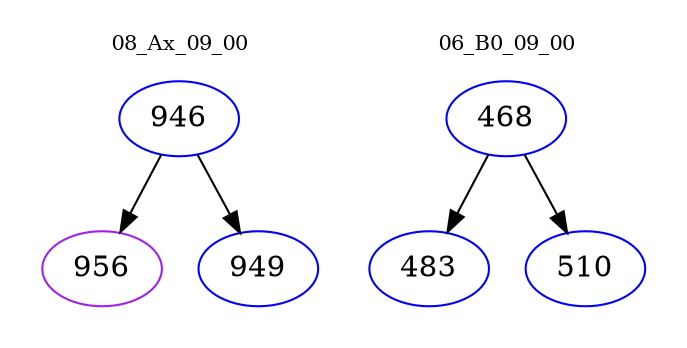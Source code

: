 digraph{
subgraph cluster_0 {
color = white
label = "08_Ax_09_00";
fontsize=10;
T0_946 [label="946", color="blue"]
T0_946 -> T0_956 [color="black"]
T0_956 [label="956", color="purple"]
T0_946 -> T0_949 [color="black"]
T0_949 [label="949", color="blue"]
}
subgraph cluster_1 {
color = white
label = "06_B0_09_00";
fontsize=10;
T1_468 [label="468", color="blue"]
T1_468 -> T1_483 [color="black"]
T1_483 [label="483", color="blue"]
T1_468 -> T1_510 [color="black"]
T1_510 [label="510", color="blue"]
}
}
